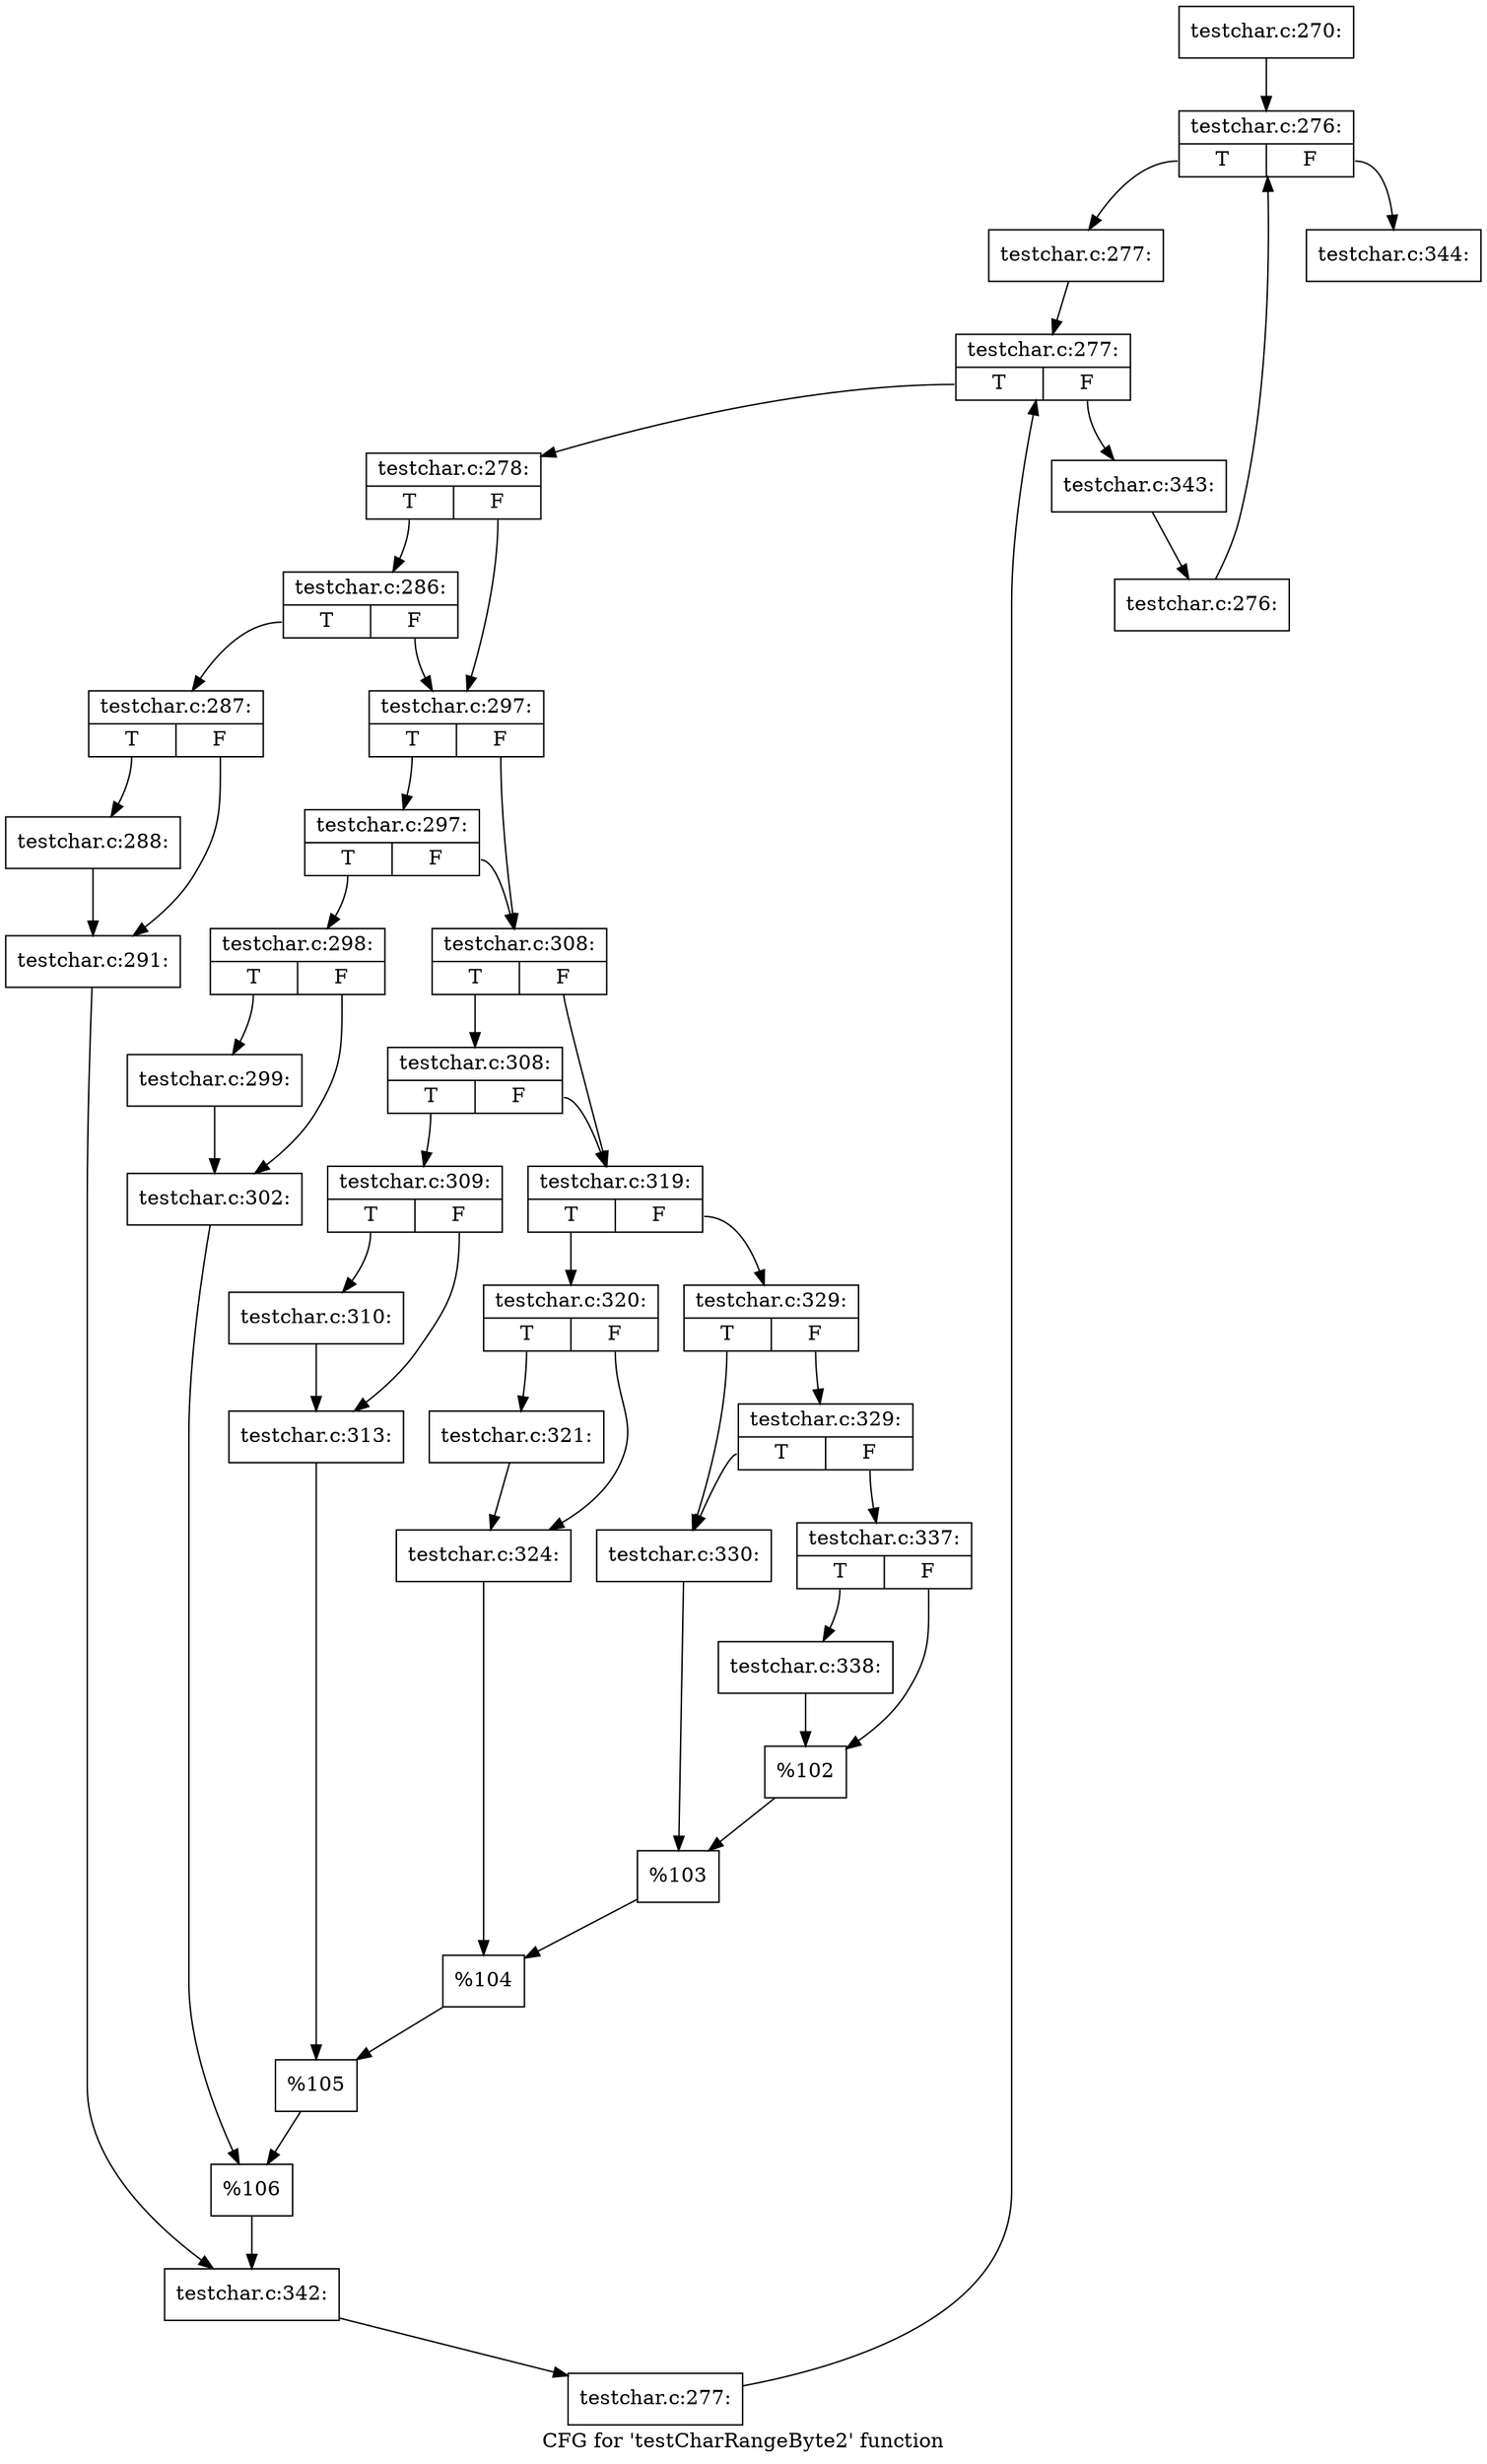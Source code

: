 digraph "CFG for 'testCharRangeByte2' function" {
	label="CFG for 'testCharRangeByte2' function";

	Node0x38c91b0 [shape=record,label="{testchar.c:270:}"];
	Node0x38c91b0 -> Node0x38f3120;
	Node0x38f3120 [shape=record,label="{testchar.c:276:|{<s0>T|<s1>F}}"];
	Node0x38f3120:s0 -> Node0x38f3400;
	Node0x38f3120:s1 -> Node0x38f2f80;
	Node0x38f3400 [shape=record,label="{testchar.c:277:}"];
	Node0x38f3400 -> Node0x38f37f0;
	Node0x38f37f0 [shape=record,label="{testchar.c:277:|{<s0>T|<s1>F}}"];
	Node0x38f37f0:s0 -> Node0x38f3a70;
	Node0x38f37f0:s1 -> Node0x38f36d0;
	Node0x38f3a70 [shape=record,label="{testchar.c:278:|{<s0>T|<s1>F}}"];
	Node0x38f3a70:s0 -> Node0x38f4990;
	Node0x38f3a70:s1 -> Node0x38f4940;
	Node0x38f4990 [shape=record,label="{testchar.c:286:|{<s0>T|<s1>F}}"];
	Node0x38f4990:s0 -> Node0x38f48a0;
	Node0x38f4990:s1 -> Node0x38f4940;
	Node0x38f48a0 [shape=record,label="{testchar.c:287:|{<s0>T|<s1>F}}"];
	Node0x38f48a0:s0 -> Node0x3892590;
	Node0x38f48a0:s1 -> Node0x38f51e0;
	Node0x3892590 [shape=record,label="{testchar.c:288:}"];
	Node0x3892590 -> Node0x38f51e0;
	Node0x38f51e0 [shape=record,label="{testchar.c:291:}"];
	Node0x38f51e0 -> Node0x38f48f0;
	Node0x38f4940 [shape=record,label="{testchar.c:297:|{<s0>T|<s1>F}}"];
	Node0x38f4940:s0 -> Node0x38f5cd0;
	Node0x38f4940:s1 -> Node0x38f5c80;
	Node0x38f5cd0 [shape=record,label="{testchar.c:297:|{<s0>T|<s1>F}}"];
	Node0x38f5cd0:s0 -> Node0x38f5be0;
	Node0x38f5cd0:s1 -> Node0x38f5c80;
	Node0x38f5be0 [shape=record,label="{testchar.c:298:|{<s0>T|<s1>F}}"];
	Node0x38f5be0:s0 -> Node0x38d1550;
	Node0x38f5be0:s1 -> Node0x38d15a0;
	Node0x38d1550 [shape=record,label="{testchar.c:299:}"];
	Node0x38d1550 -> Node0x38d15a0;
	Node0x38d15a0 [shape=record,label="{testchar.c:302:}"];
	Node0x38d15a0 -> Node0x38f5c30;
	Node0x38f5c80 [shape=record,label="{testchar.c:308:|{<s0>T|<s1>F}}"];
	Node0x38f5c80:s0 -> Node0x38d20c0;
	Node0x38f5c80:s1 -> Node0x38d2070;
	Node0x38d20c0 [shape=record,label="{testchar.c:308:|{<s0>T|<s1>F}}"];
	Node0x38d20c0:s0 -> Node0x38d1fd0;
	Node0x38d20c0:s1 -> Node0x38d2070;
	Node0x38d1fd0 [shape=record,label="{testchar.c:309:|{<s0>T|<s1>F}}"];
	Node0x38d1fd0:s0 -> Node0x38f87a0;
	Node0x38d1fd0:s1 -> Node0x38f87f0;
	Node0x38f87a0 [shape=record,label="{testchar.c:310:}"];
	Node0x38f87a0 -> Node0x38f87f0;
	Node0x38f87f0 [shape=record,label="{testchar.c:313:}"];
	Node0x38f87f0 -> Node0x38d2020;
	Node0x38d2070 [shape=record,label="{testchar.c:319:|{<s0>T|<s1>F}}"];
	Node0x38d2070:s0 -> Node0x38c9f50;
	Node0x38d2070:s1 -> Node0x38c9ff0;
	Node0x38c9f50 [shape=record,label="{testchar.c:320:|{<s0>T|<s1>F}}"];
	Node0x38c9f50:s0 -> Node0x38f9710;
	Node0x38c9f50:s1 -> Node0x38f9760;
	Node0x38f9710 [shape=record,label="{testchar.c:321:}"];
	Node0x38f9710 -> Node0x38f9760;
	Node0x38f9760 [shape=record,label="{testchar.c:324:}"];
	Node0x38f9760 -> Node0x38c9fa0;
	Node0x38c9ff0 [shape=record,label="{testchar.c:329:|{<s0>T|<s1>F}}"];
	Node0x38c9ff0:s0 -> Node0x38f9fc0;
	Node0x38c9ff0:s1 -> Node0x38fa0b0;
	Node0x38fa0b0 [shape=record,label="{testchar.c:329:|{<s0>T|<s1>F}}"];
	Node0x38fa0b0:s0 -> Node0x38f9fc0;
	Node0x38fa0b0:s1 -> Node0x38fa060;
	Node0x38f9fc0 [shape=record,label="{testchar.c:330:}"];
	Node0x38f9fc0 -> Node0x38fa010;
	Node0x38fa060 [shape=record,label="{testchar.c:337:|{<s0>T|<s1>F}}"];
	Node0x38fa060:s0 -> Node0x38fab70;
	Node0x38fa060:s1 -> Node0x38fabc0;
	Node0x38fab70 [shape=record,label="{testchar.c:338:}"];
	Node0x38fab70 -> Node0x38fabc0;
	Node0x38fabc0 [shape=record,label="{%102}"];
	Node0x38fabc0 -> Node0x38fa010;
	Node0x38fa010 [shape=record,label="{%103}"];
	Node0x38fa010 -> Node0x38c9fa0;
	Node0x38c9fa0 [shape=record,label="{%104}"];
	Node0x38c9fa0 -> Node0x38d2020;
	Node0x38d2020 [shape=record,label="{%105}"];
	Node0x38d2020 -> Node0x38f5c30;
	Node0x38f5c30 [shape=record,label="{%106}"];
	Node0x38f5c30 -> Node0x38f48f0;
	Node0x38f48f0 [shape=record,label="{testchar.c:342:}"];
	Node0x38f48f0 -> Node0x38f39e0;
	Node0x38f39e0 [shape=record,label="{testchar.c:277:}"];
	Node0x38f39e0 -> Node0x38f37f0;
	Node0x38f36d0 [shape=record,label="{testchar.c:343:}"];
	Node0x38f36d0 -> Node0x38f3370;
	Node0x38f3370 [shape=record,label="{testchar.c:276:}"];
	Node0x38f3370 -> Node0x38f3120;
	Node0x38f2f80 [shape=record,label="{testchar.c:344:}"];
}
